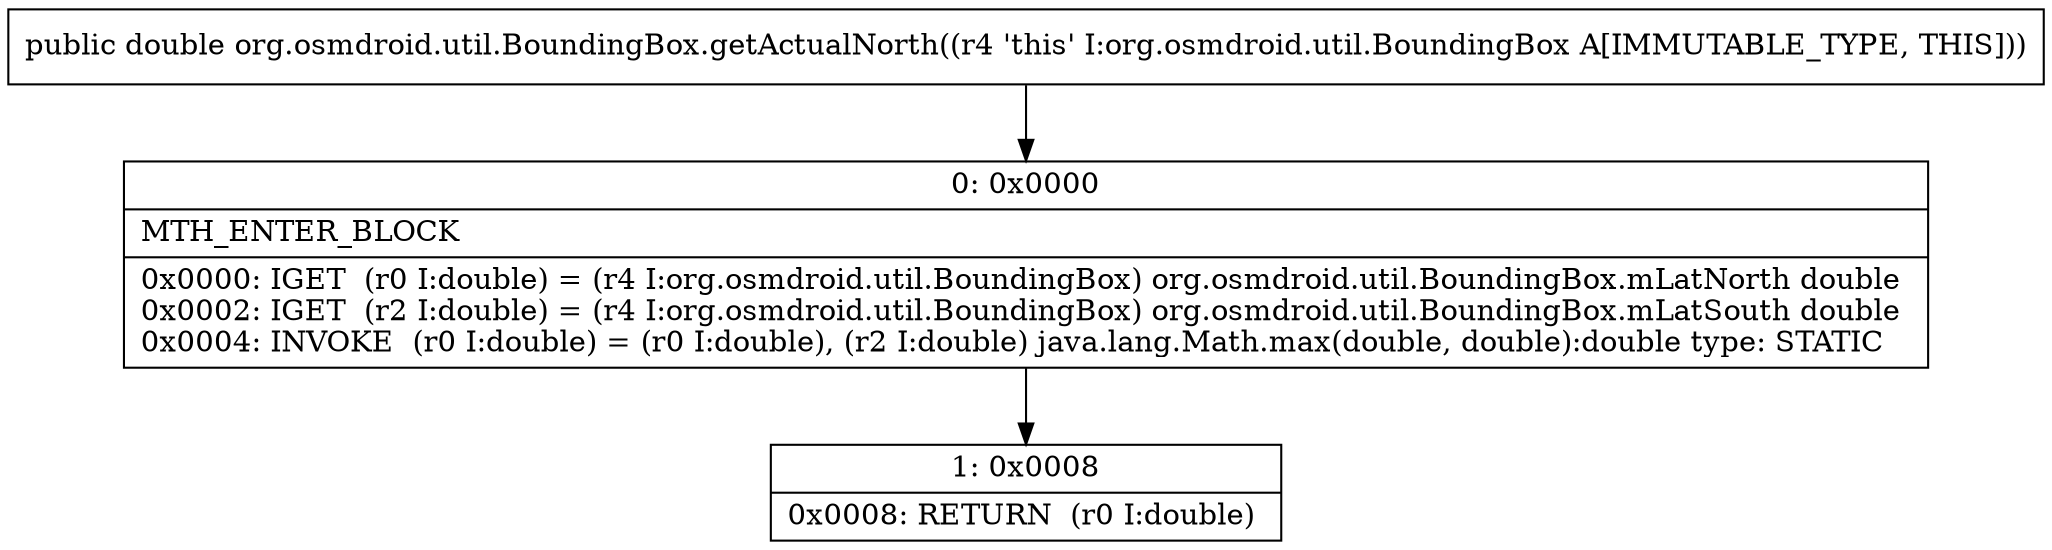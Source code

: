digraph "CFG fororg.osmdroid.util.BoundingBox.getActualNorth()D" {
Node_0 [shape=record,label="{0\:\ 0x0000|MTH_ENTER_BLOCK\l|0x0000: IGET  (r0 I:double) = (r4 I:org.osmdroid.util.BoundingBox) org.osmdroid.util.BoundingBox.mLatNorth double \l0x0002: IGET  (r2 I:double) = (r4 I:org.osmdroid.util.BoundingBox) org.osmdroid.util.BoundingBox.mLatSouth double \l0x0004: INVOKE  (r0 I:double) = (r0 I:double), (r2 I:double) java.lang.Math.max(double, double):double type: STATIC \l}"];
Node_1 [shape=record,label="{1\:\ 0x0008|0x0008: RETURN  (r0 I:double) \l}"];
MethodNode[shape=record,label="{public double org.osmdroid.util.BoundingBox.getActualNorth((r4 'this' I:org.osmdroid.util.BoundingBox A[IMMUTABLE_TYPE, THIS])) }"];
MethodNode -> Node_0;
Node_0 -> Node_1;
}

